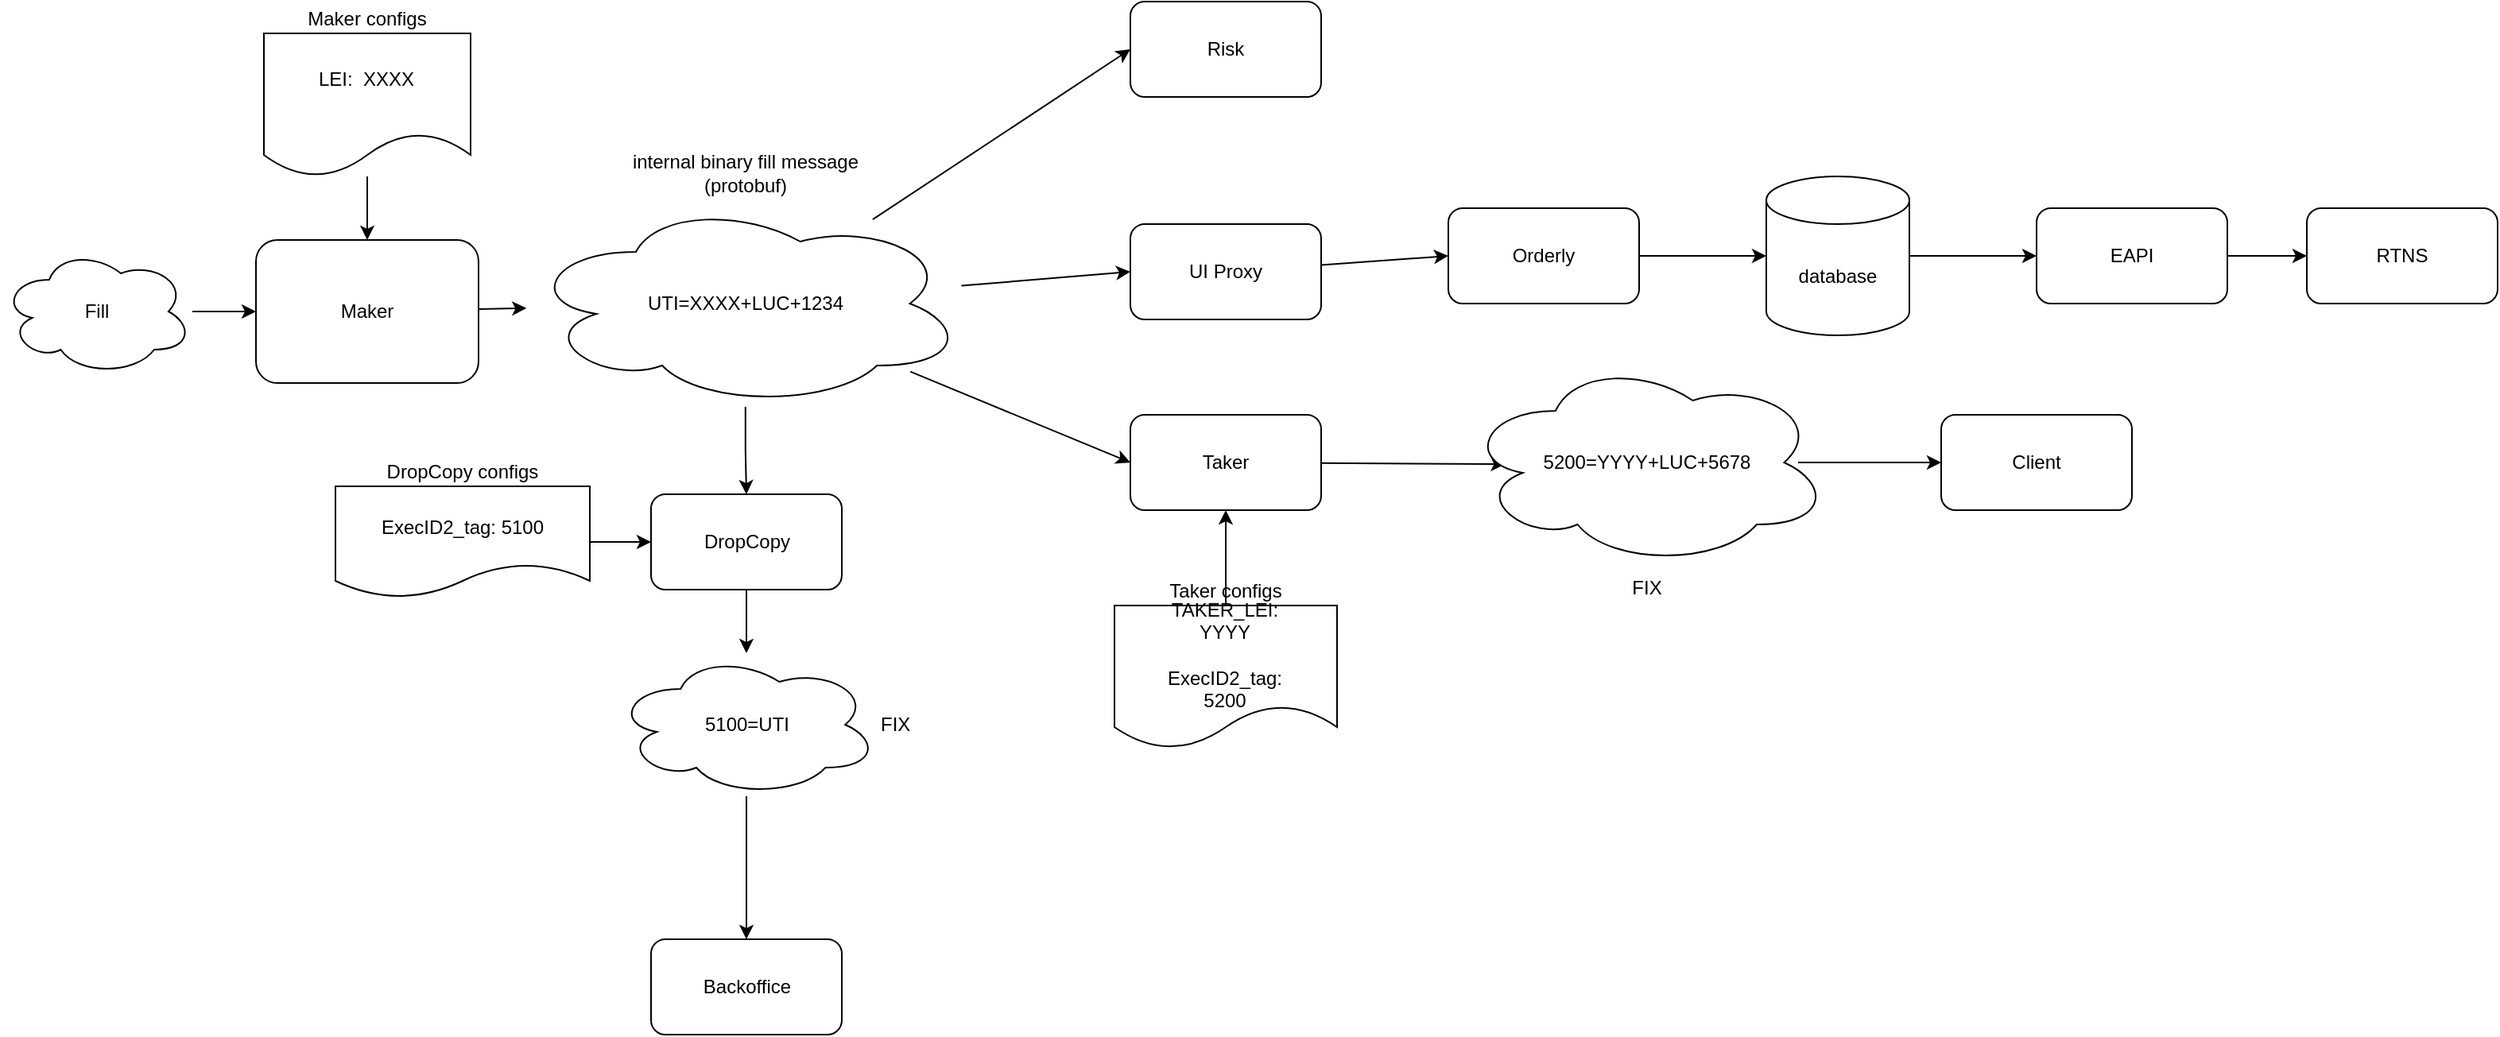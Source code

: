 <mxfile version="18.1.2" type="github">
  <diagram id="UkKoUpquB2zs1tKFholc" name="Page-1">
    <mxGraphModel dx="2062" dy="1112" grid="1" gridSize="10" guides="1" tooltips="1" connect="1" arrows="1" fold="1" page="1" pageScale="1" pageWidth="1654" pageHeight="1169" math="0" shadow="0">
      <root>
        <mxCell id="0" />
        <mxCell id="1" parent="0" />
        <mxCell id="_PZYunoZqGTAglqlT3PF-54" style="edgeStyle=none;rounded=0;orthogonalLoop=1;jettySize=auto;html=1;" edge="1" parent="1" source="_PZYunoZqGTAglqlT3PF-1" target="_PZYunoZqGTAglqlT3PF-9">
          <mxGeometry relative="1" as="geometry" />
        </mxCell>
        <mxCell id="_PZYunoZqGTAglqlT3PF-1" value="&lt;div&gt;Maker&lt;/div&gt;" style="rounded=1;whiteSpace=wrap;html=1;" vertex="1" parent="1">
          <mxGeometry x="190" y="360" width="140" height="90" as="geometry" />
        </mxCell>
        <mxCell id="_PZYunoZqGTAglqlT3PF-5" value="" style="group" vertex="1" connectable="0" parent="1">
          <mxGeometry x="195" y="230" width="130" height="90" as="geometry" />
        </mxCell>
        <mxCell id="_PZYunoZqGTAglqlT3PF-3" value="Maker configs" style="shape=document;whiteSpace=wrap;html=1;boundedLbl=1;labelPosition=center;verticalLabelPosition=top;align=center;verticalAlign=bottom;" vertex="1" parent="_PZYunoZqGTAglqlT3PF-5">
          <mxGeometry width="130" height="90" as="geometry" />
        </mxCell>
        <mxCell id="_PZYunoZqGTAglqlT3PF-4" value="LEI:&amp;nbsp; XXXX" style="text;html=1;strokeColor=none;fillColor=none;align=center;verticalAlign=middle;whiteSpace=wrap;rounded=0;" vertex="1" parent="_PZYunoZqGTAglqlT3PF-5">
          <mxGeometry x="20.944" y="16.364" width="87.389" height="24.545" as="geometry" />
        </mxCell>
        <mxCell id="_PZYunoZqGTAglqlT3PF-6" style="edgeStyle=orthogonalEdgeStyle;rounded=0;orthogonalLoop=1;jettySize=auto;html=1;entryX=0.5;entryY=0;entryDx=0;entryDy=0;" edge="1" parent="1" source="_PZYunoZqGTAglqlT3PF-3" target="_PZYunoZqGTAglqlT3PF-1">
          <mxGeometry relative="1" as="geometry" />
        </mxCell>
        <mxCell id="_PZYunoZqGTAglqlT3PF-8" style="edgeStyle=orthogonalEdgeStyle;rounded=0;orthogonalLoop=1;jettySize=auto;html=1;" edge="1" parent="1" source="_PZYunoZqGTAglqlT3PF-7" target="_PZYunoZqGTAglqlT3PF-1">
          <mxGeometry relative="1" as="geometry" />
        </mxCell>
        <mxCell id="_PZYunoZqGTAglqlT3PF-7" value="Fill" style="ellipse;shape=cloud;whiteSpace=wrap;html=1;" vertex="1" parent="1">
          <mxGeometry x="30" y="365" width="120" height="80" as="geometry" />
        </mxCell>
        <mxCell id="_PZYunoZqGTAglqlT3PF-13" value="" style="group" vertex="1" connectable="0" parent="1">
          <mxGeometry x="360" y="335" width="280" height="130" as="geometry" />
        </mxCell>
        <mxCell id="_PZYunoZqGTAglqlT3PF-9" value="&lt;div&gt;internal binary fill message&lt;/div&gt;&lt;div&gt;(protobuf)&lt;br&gt;&lt;/div&gt;" style="ellipse;shape=cloud;whiteSpace=wrap;html=1;labelPosition=center;verticalLabelPosition=top;align=center;verticalAlign=bottom;" vertex="1" parent="_PZYunoZqGTAglqlT3PF-13">
          <mxGeometry width="275.8" height="130" as="geometry" />
        </mxCell>
        <mxCell id="_PZYunoZqGTAglqlT3PF-12" value="&lt;div&gt;UTI=XXXX+LUC+1234&lt;/div&gt;" style="text;html=1;strokeColor=none;fillColor=none;align=center;verticalAlign=middle;whiteSpace=wrap;rounded=0;" vertex="1" parent="_PZYunoZqGTAglqlT3PF-13">
          <mxGeometry x="67.9" y="50" width="140" height="30" as="geometry" />
        </mxCell>
        <mxCell id="_PZYunoZqGTAglqlT3PF-20" style="edgeStyle=orthogonalEdgeStyle;rounded=0;orthogonalLoop=1;jettySize=auto;html=1;" edge="1" parent="1" source="_PZYunoZqGTAglqlT3PF-15" target="_PZYunoZqGTAglqlT3PF-19">
          <mxGeometry relative="1" as="geometry" />
        </mxCell>
        <mxCell id="_PZYunoZqGTAglqlT3PF-15" value="DropCopy" style="rounded=1;whiteSpace=wrap;html=1;" vertex="1" parent="1">
          <mxGeometry x="438.5" y="520" width="120" height="60" as="geometry" />
        </mxCell>
        <mxCell id="_PZYunoZqGTAglqlT3PF-16" style="edgeStyle=orthogonalEdgeStyle;rounded=0;orthogonalLoop=1;jettySize=auto;html=1;entryX=0.5;entryY=0;entryDx=0;entryDy=0;" edge="1" parent="1" source="_PZYunoZqGTAglqlT3PF-9" target="_PZYunoZqGTAglqlT3PF-15">
          <mxGeometry relative="1" as="geometry" />
        </mxCell>
        <mxCell id="_PZYunoZqGTAglqlT3PF-17" value="Backoffice" style="rounded=1;whiteSpace=wrap;html=1;" vertex="1" parent="1">
          <mxGeometry x="438.5" y="800" width="120" height="60" as="geometry" />
        </mxCell>
        <mxCell id="_PZYunoZqGTAglqlT3PF-21" style="edgeStyle=orthogonalEdgeStyle;rounded=0;orthogonalLoop=1;jettySize=auto;html=1;entryX=0.5;entryY=0;entryDx=0;entryDy=0;" edge="1" parent="1" source="_PZYunoZqGTAglqlT3PF-19" target="_PZYunoZqGTAglqlT3PF-17">
          <mxGeometry relative="1" as="geometry" />
        </mxCell>
        <mxCell id="_PZYunoZqGTAglqlT3PF-24" style="edgeStyle=orthogonalEdgeStyle;rounded=0;orthogonalLoop=1;jettySize=auto;html=1;entryX=0;entryY=0.5;entryDx=0;entryDy=0;" edge="1" parent="1" source="_PZYunoZqGTAglqlT3PF-23" target="_PZYunoZqGTAglqlT3PF-15">
          <mxGeometry relative="1" as="geometry" />
        </mxCell>
        <mxCell id="_PZYunoZqGTAglqlT3PF-26" value="" style="group" vertex="1" connectable="0" parent="1">
          <mxGeometry x="240" y="515" width="160" height="70" as="geometry" />
        </mxCell>
        <mxCell id="_PZYunoZqGTAglqlT3PF-23" value="DropCopy configs" style="shape=document;whiteSpace=wrap;html=1;boundedLbl=1;labelPosition=center;verticalLabelPosition=top;align=center;verticalAlign=bottom;" vertex="1" parent="_PZYunoZqGTAglqlT3PF-26">
          <mxGeometry width="160" height="70" as="geometry" />
        </mxCell>
        <mxCell id="_PZYunoZqGTAglqlT3PF-25" value="ExecID2_tag: 5100" style="text;html=1;strokeColor=none;fillColor=none;align=center;verticalAlign=middle;whiteSpace=wrap;rounded=0;" vertex="1" parent="_PZYunoZqGTAglqlT3PF-26">
          <mxGeometry x="24.211" y="18.667" width="111.579" height="14" as="geometry" />
        </mxCell>
        <mxCell id="_PZYunoZqGTAglqlT3PF-27" value="Risk" style="rounded=1;whiteSpace=wrap;html=1;" vertex="1" parent="1">
          <mxGeometry x="740" y="210" width="120" height="60" as="geometry" />
        </mxCell>
        <mxCell id="_PZYunoZqGTAglqlT3PF-41" style="edgeStyle=none;rounded=0;orthogonalLoop=1;jettySize=auto;html=1;entryX=0;entryY=0.5;entryDx=0;entryDy=0;" edge="1" parent="1" source="_PZYunoZqGTAglqlT3PF-28" target="_PZYunoZqGTAglqlT3PF-40">
          <mxGeometry relative="1" as="geometry" />
        </mxCell>
        <mxCell id="_PZYunoZqGTAglqlT3PF-28" value="UI Proxy" style="rounded=1;whiteSpace=wrap;html=1;" vertex="1" parent="1">
          <mxGeometry x="740" y="350" width="120" height="60" as="geometry" />
        </mxCell>
        <mxCell id="_PZYunoZqGTAglqlT3PF-38" style="edgeStyle=none;rounded=0;orthogonalLoop=1;jettySize=auto;html=1;entryX=0.112;entryY=0.508;entryDx=0;entryDy=0;entryPerimeter=0;" edge="1" parent="1" source="_PZYunoZqGTAglqlT3PF-29" target="_PZYunoZqGTAglqlT3PF-36">
          <mxGeometry relative="1" as="geometry" />
        </mxCell>
        <mxCell id="_PZYunoZqGTAglqlT3PF-29" value="Taker" style="rounded=1;whiteSpace=wrap;html=1;" vertex="1" parent="1">
          <mxGeometry x="740" y="470" width="120" height="60" as="geometry" />
        </mxCell>
        <mxCell id="_PZYunoZqGTAglqlT3PF-30" style="rounded=0;orthogonalLoop=1;jettySize=auto;html=1;entryX=0;entryY=0.5;entryDx=0;entryDy=0;" edge="1" parent="1" source="_PZYunoZqGTAglqlT3PF-9" target="_PZYunoZqGTAglqlT3PF-29">
          <mxGeometry relative="1" as="geometry" />
        </mxCell>
        <mxCell id="_PZYunoZqGTAglqlT3PF-31" style="edgeStyle=none;rounded=0;orthogonalLoop=1;jettySize=auto;html=1;entryX=0;entryY=0.5;entryDx=0;entryDy=0;" edge="1" parent="1" source="_PZYunoZqGTAglqlT3PF-9" target="_PZYunoZqGTAglqlT3PF-28">
          <mxGeometry relative="1" as="geometry" />
        </mxCell>
        <mxCell id="_PZYunoZqGTAglqlT3PF-32" style="edgeStyle=none;rounded=0;orthogonalLoop=1;jettySize=auto;html=1;entryX=0;entryY=0.5;entryDx=0;entryDy=0;" edge="1" parent="1" source="_PZYunoZqGTAglqlT3PF-9" target="_PZYunoZqGTAglqlT3PF-27">
          <mxGeometry relative="1" as="geometry" />
        </mxCell>
        <mxCell id="_PZYunoZqGTAglqlT3PF-35" style="edgeStyle=none;rounded=0;orthogonalLoop=1;jettySize=auto;html=1;" edge="1" parent="1" source="_PZYunoZqGTAglqlT3PF-33" target="_PZYunoZqGTAglqlT3PF-29">
          <mxGeometry relative="1" as="geometry" />
        </mxCell>
        <mxCell id="_PZYunoZqGTAglqlT3PF-36" value="FIX" style="ellipse;shape=cloud;whiteSpace=wrap;html=1;labelPosition=center;verticalLabelPosition=bottom;align=center;verticalAlign=top;" vertex="1" parent="1">
          <mxGeometry x="950" y="435" width="230" height="130" as="geometry" />
        </mxCell>
        <mxCell id="_PZYunoZqGTAglqlT3PF-56" style="edgeStyle=none;rounded=0;orthogonalLoop=1;jettySize=auto;html=1;entryX=0;entryY=0.5;entryDx=0;entryDy=0;" edge="1" parent="1" source="_PZYunoZqGTAglqlT3PF-39" target="_PZYunoZqGTAglqlT3PF-55">
          <mxGeometry relative="1" as="geometry" />
        </mxCell>
        <mxCell id="_PZYunoZqGTAglqlT3PF-39" value="5200=YYYY+LUC+5678" style="text;html=1;strokeColor=none;fillColor=none;align=center;verticalAlign=middle;whiteSpace=wrap;rounded=0;" vertex="1" parent="1">
          <mxGeometry x="970" y="485" width="190" height="30" as="geometry" />
        </mxCell>
        <mxCell id="_PZYunoZqGTAglqlT3PF-44" style="edgeStyle=none;rounded=0;orthogonalLoop=1;jettySize=auto;html=1;" edge="1" parent="1" source="_PZYunoZqGTAglqlT3PF-40" target="_PZYunoZqGTAglqlT3PF-43">
          <mxGeometry relative="1" as="geometry" />
        </mxCell>
        <mxCell id="_PZYunoZqGTAglqlT3PF-40" value="Orderly" style="rounded=1;whiteSpace=wrap;html=1;" vertex="1" parent="1">
          <mxGeometry x="940" y="340" width="120" height="60" as="geometry" />
        </mxCell>
        <mxCell id="_PZYunoZqGTAglqlT3PF-46" style="edgeStyle=none;rounded=0;orthogonalLoop=1;jettySize=auto;html=1;" edge="1" parent="1" source="_PZYunoZqGTAglqlT3PF-43" target="_PZYunoZqGTAglqlT3PF-45">
          <mxGeometry relative="1" as="geometry" />
        </mxCell>
        <mxCell id="_PZYunoZqGTAglqlT3PF-43" value="database" style="shape=cylinder3;whiteSpace=wrap;html=1;boundedLbl=1;backgroundOutline=1;size=15;" vertex="1" parent="1">
          <mxGeometry x="1140" y="320" width="90" height="100" as="geometry" />
        </mxCell>
        <mxCell id="_PZYunoZqGTAglqlT3PF-48" style="edgeStyle=none;rounded=0;orthogonalLoop=1;jettySize=auto;html=1;entryX=0;entryY=0.5;entryDx=0;entryDy=0;" edge="1" parent="1" source="_PZYunoZqGTAglqlT3PF-45" target="_PZYunoZqGTAglqlT3PF-47">
          <mxGeometry relative="1" as="geometry" />
        </mxCell>
        <mxCell id="_PZYunoZqGTAglqlT3PF-45" value="EAPI" style="rounded=1;whiteSpace=wrap;html=1;" vertex="1" parent="1">
          <mxGeometry x="1310" y="340" width="120" height="60" as="geometry" />
        </mxCell>
        <mxCell id="_PZYunoZqGTAglqlT3PF-47" value="RTNS" style="rounded=1;whiteSpace=wrap;html=1;" vertex="1" parent="1">
          <mxGeometry x="1480" y="340" width="120" height="60" as="geometry" />
        </mxCell>
        <mxCell id="_PZYunoZqGTAglqlT3PF-51" value="" style="group" vertex="1" connectable="0" parent="1">
          <mxGeometry x="730" y="590" width="140" height="90" as="geometry" />
        </mxCell>
        <mxCell id="_PZYunoZqGTAglqlT3PF-33" value="Taker configs" style="shape=document;whiteSpace=wrap;html=1;boundedLbl=1;labelPosition=center;verticalLabelPosition=top;align=center;verticalAlign=bottom;" vertex="1" parent="_PZYunoZqGTAglqlT3PF-51">
          <mxGeometry width="140" height="90" as="geometry" />
        </mxCell>
        <mxCell id="_PZYunoZqGTAglqlT3PF-34" value="&lt;div&gt;TAKER_LEI: YYYY&lt;/div&gt;&lt;div&gt;&lt;br&gt;&lt;/div&gt;&lt;div&gt;ExecID2_tag: 5200&lt;br&gt;&lt;/div&gt;" style="text;html=1;strokeColor=none;fillColor=none;align=center;verticalAlign=middle;whiteSpace=wrap;rounded=0;" vertex="1" parent="_PZYunoZqGTAglqlT3PF-51">
          <mxGeometry x="19.444" y="20.769" width="101.111" height="20.769" as="geometry" />
        </mxCell>
        <mxCell id="_PZYunoZqGTAglqlT3PF-52" value="" style="group" vertex="1" connectable="0" parent="1">
          <mxGeometry x="415.63" y="620" width="165.75" height="90" as="geometry" />
        </mxCell>
        <mxCell id="_PZYunoZqGTAglqlT3PF-19" value="FIX" style="ellipse;shape=cloud;whiteSpace=wrap;html=1;labelPosition=right;verticalLabelPosition=middle;align=left;verticalAlign=middle;" vertex="1" parent="_PZYunoZqGTAglqlT3PF-52">
          <mxGeometry width="165.75" height="90" as="geometry" />
        </mxCell>
        <mxCell id="_PZYunoZqGTAglqlT3PF-22" value="5100=UTI" style="text;html=1;strokeColor=none;fillColor=none;align=center;verticalAlign=middle;whiteSpace=wrap;rounded=0;" vertex="1" parent="_PZYunoZqGTAglqlT3PF-52">
          <mxGeometry x="32.88" y="30" width="100" height="30" as="geometry" />
        </mxCell>
        <mxCell id="_PZYunoZqGTAglqlT3PF-55" value="&lt;div&gt;Client&lt;/div&gt;" style="rounded=1;whiteSpace=wrap;html=1;" vertex="1" parent="1">
          <mxGeometry x="1250" y="470" width="120" height="60" as="geometry" />
        </mxCell>
      </root>
    </mxGraphModel>
  </diagram>
</mxfile>
